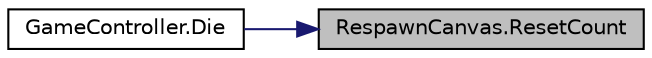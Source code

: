 digraph "RespawnCanvas.ResetCount"
{
 // INTERACTIVE_SVG=YES
 // LATEX_PDF_SIZE
  bgcolor="transparent";
  edge [fontname="Helvetica",fontsize="10",labelfontname="Helvetica",labelfontsize="10"];
  node [fontname="Helvetica",fontsize="10",shape=record];
  rankdir="RL";
  Node1 [label="RespawnCanvas.ResetCount",height=0.2,width=0.4,color="black", fillcolor="grey75", style="filled", fontcolor="black",tooltip=" "];
  Node1 -> Node2 [dir="back",color="midnightblue",fontsize="10",style="solid",fontname="Helvetica"];
  Node2 [label="GameController.Die",height=0.2,width=0.4,color="black",URL="$class_game_controller.html#afa8670b912fa71b9898b2f917cf9c629",tooltip="Sets the respawn canvas with the proper calculated death time."];
}
